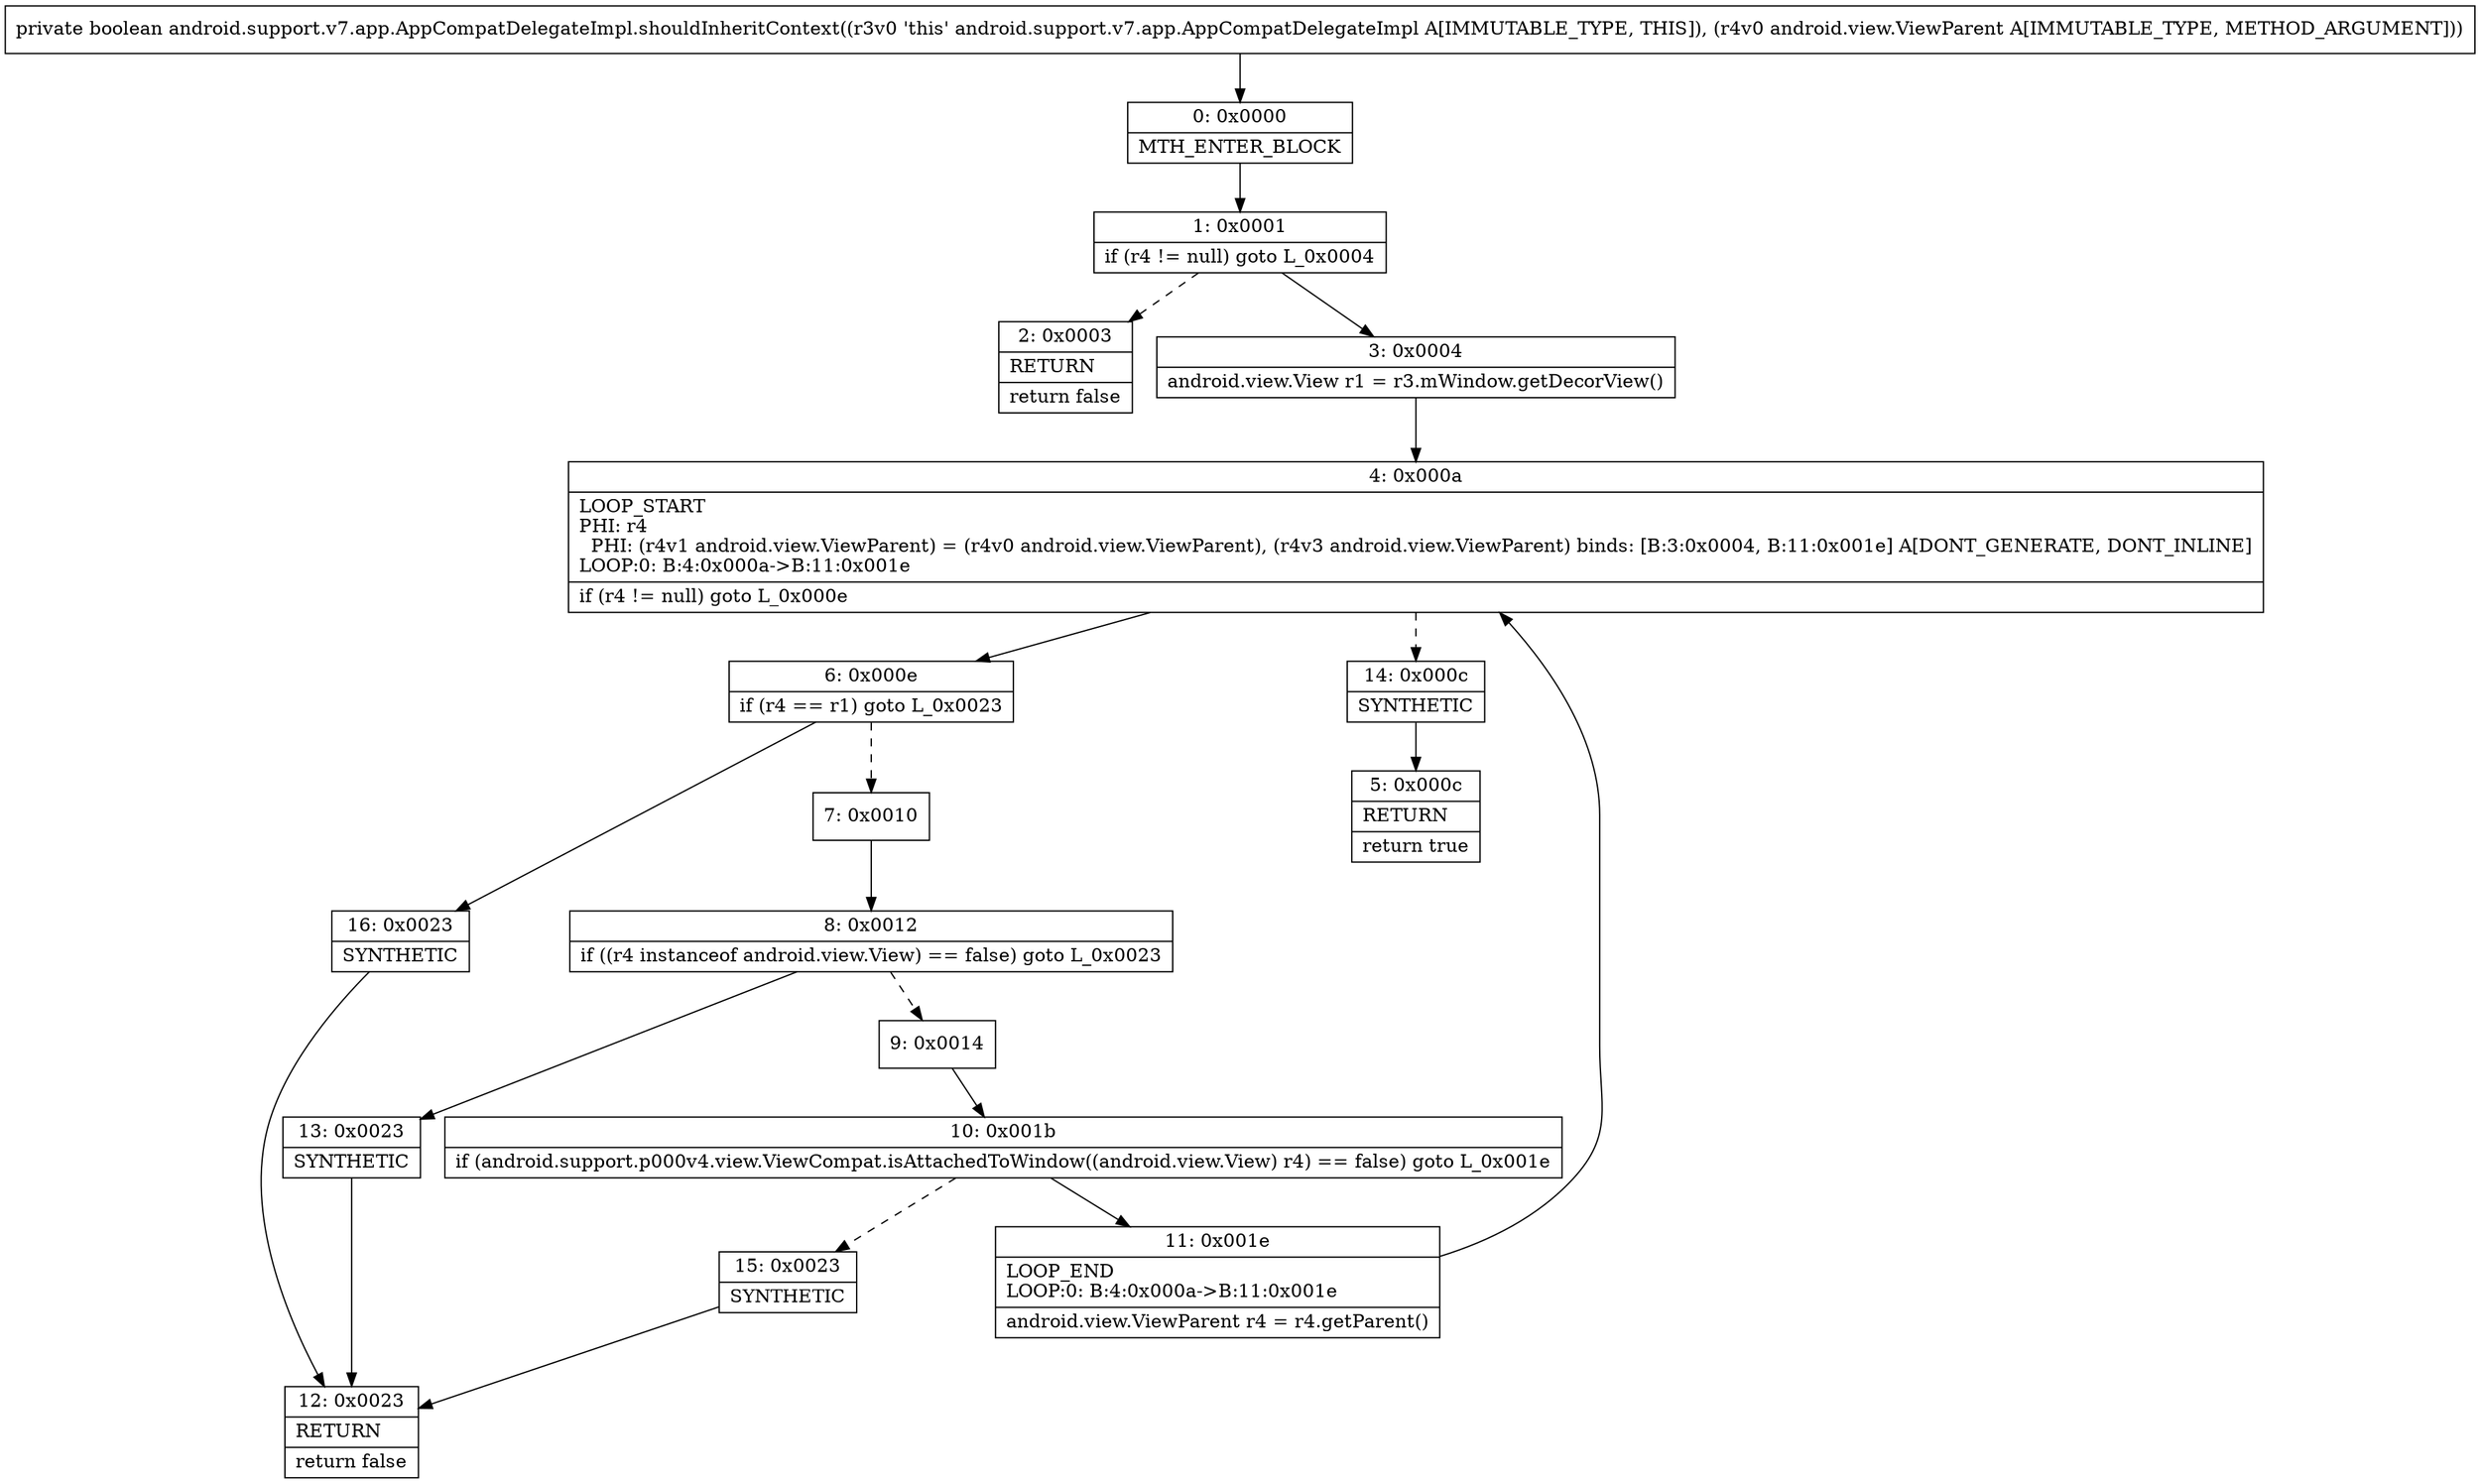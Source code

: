 digraph "CFG forandroid.support.v7.app.AppCompatDelegateImpl.shouldInheritContext(Landroid\/view\/ViewParent;)Z" {
Node_0 [shape=record,label="{0\:\ 0x0000|MTH_ENTER_BLOCK\l}"];
Node_1 [shape=record,label="{1\:\ 0x0001|if (r4 != null) goto L_0x0004\l}"];
Node_2 [shape=record,label="{2\:\ 0x0003|RETURN\l|return false\l}"];
Node_3 [shape=record,label="{3\:\ 0x0004|android.view.View r1 = r3.mWindow.getDecorView()\l}"];
Node_4 [shape=record,label="{4\:\ 0x000a|LOOP_START\lPHI: r4 \l  PHI: (r4v1 android.view.ViewParent) = (r4v0 android.view.ViewParent), (r4v3 android.view.ViewParent) binds: [B:3:0x0004, B:11:0x001e] A[DONT_GENERATE, DONT_INLINE]\lLOOP:0: B:4:0x000a\-\>B:11:0x001e\l|if (r4 != null) goto L_0x000e\l}"];
Node_5 [shape=record,label="{5\:\ 0x000c|RETURN\l|return true\l}"];
Node_6 [shape=record,label="{6\:\ 0x000e|if (r4 == r1) goto L_0x0023\l}"];
Node_7 [shape=record,label="{7\:\ 0x0010}"];
Node_8 [shape=record,label="{8\:\ 0x0012|if ((r4 instanceof android.view.View) == false) goto L_0x0023\l}"];
Node_9 [shape=record,label="{9\:\ 0x0014}"];
Node_10 [shape=record,label="{10\:\ 0x001b|if (android.support.p000v4.view.ViewCompat.isAttachedToWindow((android.view.View) r4) == false) goto L_0x001e\l}"];
Node_11 [shape=record,label="{11\:\ 0x001e|LOOP_END\lLOOP:0: B:4:0x000a\-\>B:11:0x001e\l|android.view.ViewParent r4 = r4.getParent()\l}"];
Node_12 [shape=record,label="{12\:\ 0x0023|RETURN\l|return false\l}"];
Node_13 [shape=record,label="{13\:\ 0x0023|SYNTHETIC\l}"];
Node_14 [shape=record,label="{14\:\ 0x000c|SYNTHETIC\l}"];
Node_15 [shape=record,label="{15\:\ 0x0023|SYNTHETIC\l}"];
Node_16 [shape=record,label="{16\:\ 0x0023|SYNTHETIC\l}"];
MethodNode[shape=record,label="{private boolean android.support.v7.app.AppCompatDelegateImpl.shouldInheritContext((r3v0 'this' android.support.v7.app.AppCompatDelegateImpl A[IMMUTABLE_TYPE, THIS]), (r4v0 android.view.ViewParent A[IMMUTABLE_TYPE, METHOD_ARGUMENT])) }"];
MethodNode -> Node_0;
Node_0 -> Node_1;
Node_1 -> Node_2[style=dashed];
Node_1 -> Node_3;
Node_3 -> Node_4;
Node_4 -> Node_6;
Node_4 -> Node_14[style=dashed];
Node_6 -> Node_7[style=dashed];
Node_6 -> Node_16;
Node_7 -> Node_8;
Node_8 -> Node_9[style=dashed];
Node_8 -> Node_13;
Node_9 -> Node_10;
Node_10 -> Node_11;
Node_10 -> Node_15[style=dashed];
Node_11 -> Node_4;
Node_13 -> Node_12;
Node_14 -> Node_5;
Node_15 -> Node_12;
Node_16 -> Node_12;
}

